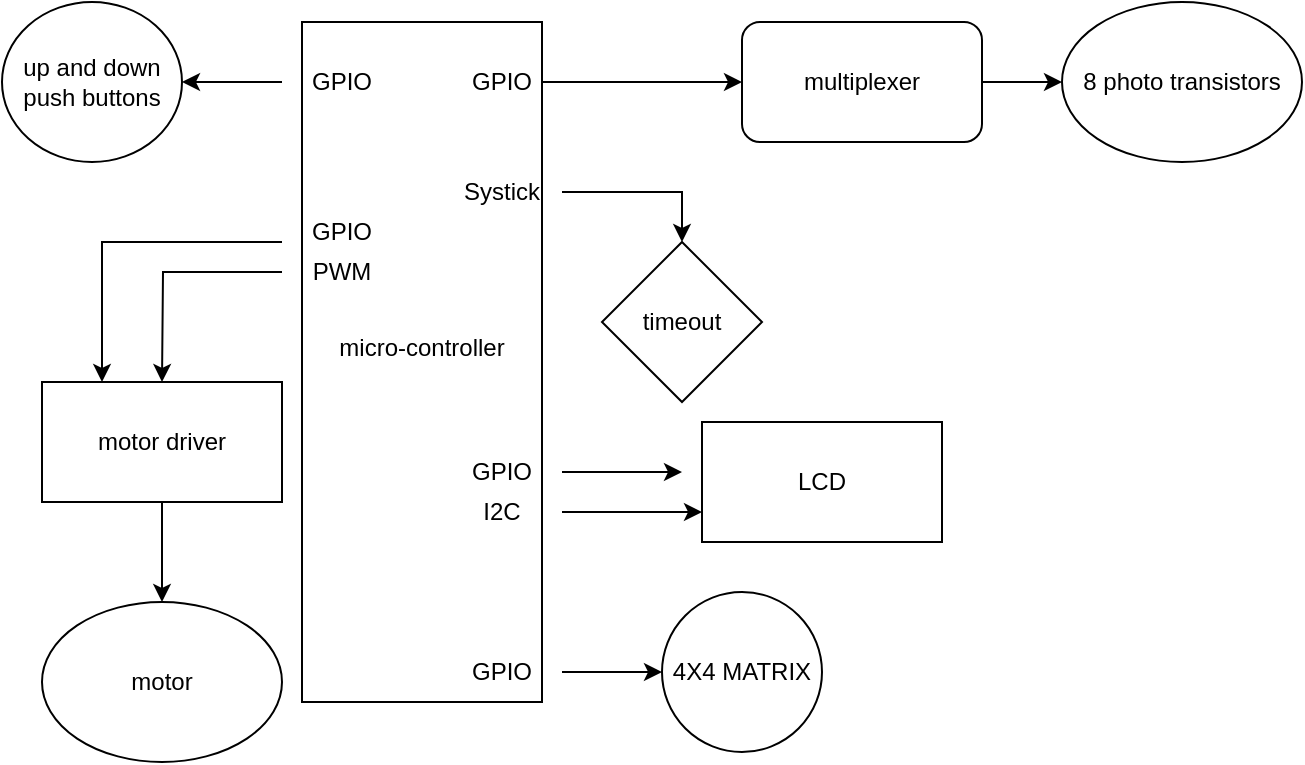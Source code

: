 <mxfile version="26.3.0">
  <diagram name="Page-1" id="o2oB8-Q5apjzaXe0tYmv">
    <mxGraphModel dx="1106" dy="555" grid="1" gridSize="10" guides="1" tooltips="1" connect="1" arrows="1" fold="1" page="1" pageScale="1" pageWidth="850" pageHeight="1100" math="0" shadow="0">
      <root>
        <mxCell id="0" />
        <mxCell id="1" parent="0" />
        <mxCell id="pHP85MaujFTr8OWrM71P-2" style="edgeStyle=orthogonalEdgeStyle;rounded=0;orthogonalLoop=1;jettySize=auto;html=1;entryX=0;entryY=0.5;entryDx=0;entryDy=0;" edge="1" parent="1" source="cKVmSCA1GTdUARFPXMOm-1" target="pHP85MaujFTr8OWrM71P-1">
          <mxGeometry relative="1" as="geometry">
            <Array as="points">
              <mxPoint x="470" y="80" />
              <mxPoint x="470" y="80" />
            </Array>
          </mxGeometry>
        </mxCell>
        <mxCell id="cKVmSCA1GTdUARFPXMOm-1" value="&lt;div&gt;micro-controller&lt;/div&gt;&lt;div&gt;&lt;br&gt;&lt;/div&gt;" style="rounded=0;whiteSpace=wrap;html=1;" parent="1" vertex="1">
          <mxGeometry x="320" y="50" width="120" height="340" as="geometry" />
        </mxCell>
        <mxCell id="pHP85MaujFTr8OWrM71P-24" style="edgeStyle=orthogonalEdgeStyle;rounded=0;orthogonalLoop=1;jettySize=auto;html=1;entryX=0;entryY=0.5;entryDx=0;entryDy=0;" edge="1" parent="1" source="pHP85MaujFTr8OWrM71P-1" target="pHP85MaujFTr8OWrM71P-23">
          <mxGeometry relative="1" as="geometry" />
        </mxCell>
        <mxCell id="pHP85MaujFTr8OWrM71P-1" value="multiplexer" style="rounded=1;whiteSpace=wrap;html=1;" vertex="1" parent="1">
          <mxGeometry x="540" y="50" width="120" height="60" as="geometry" />
        </mxCell>
        <mxCell id="pHP85MaujFTr8OWrM71P-3" value="GPIO" style="text;html=1;align=center;verticalAlign=middle;whiteSpace=wrap;rounded=0;" vertex="1" parent="1">
          <mxGeometry x="390" y="65" width="60" height="30" as="geometry" />
        </mxCell>
        <mxCell id="pHP85MaujFTr8OWrM71P-7" style="edgeStyle=orthogonalEdgeStyle;rounded=0;orthogonalLoop=1;jettySize=auto;html=1;" edge="1" parent="1" source="pHP85MaujFTr8OWrM71P-4">
          <mxGeometry relative="1" as="geometry">
            <mxPoint x="250" y="230" as="targetPoint" />
          </mxGeometry>
        </mxCell>
        <mxCell id="pHP85MaujFTr8OWrM71P-4" value="PWM" style="text;html=1;align=center;verticalAlign=middle;whiteSpace=wrap;rounded=0;" vertex="1" parent="1">
          <mxGeometry x="310" y="160" width="60" height="30" as="geometry" />
        </mxCell>
        <mxCell id="pHP85MaujFTr8OWrM71P-13" style="edgeStyle=orthogonalEdgeStyle;rounded=0;orthogonalLoop=1;jettySize=auto;html=1;entryX=0.5;entryY=0;entryDx=0;entryDy=0;" edge="1" parent="1" source="pHP85MaujFTr8OWrM71P-9" target="pHP85MaujFTr8OWrM71P-12">
          <mxGeometry relative="1" as="geometry" />
        </mxCell>
        <mxCell id="pHP85MaujFTr8OWrM71P-9" value="motor driver" style="rounded=0;whiteSpace=wrap;html=1;" vertex="1" parent="1">
          <mxGeometry x="190" y="230" width="120" height="60" as="geometry" />
        </mxCell>
        <mxCell id="pHP85MaujFTr8OWrM71P-11" style="edgeStyle=orthogonalEdgeStyle;rounded=0;orthogonalLoop=1;jettySize=auto;html=1;entryX=0.25;entryY=0;entryDx=0;entryDy=0;" edge="1" parent="1" source="pHP85MaujFTr8OWrM71P-10" target="pHP85MaujFTr8OWrM71P-9">
          <mxGeometry relative="1" as="geometry">
            <Array as="points">
              <mxPoint x="220" y="160" />
            </Array>
          </mxGeometry>
        </mxCell>
        <mxCell id="pHP85MaujFTr8OWrM71P-10" value="GPIO" style="text;html=1;align=center;verticalAlign=middle;whiteSpace=wrap;rounded=0;" vertex="1" parent="1">
          <mxGeometry x="310" y="140" width="60" height="30" as="geometry" />
        </mxCell>
        <mxCell id="pHP85MaujFTr8OWrM71P-12" value="motor" style="ellipse;whiteSpace=wrap;html=1;" vertex="1" parent="1">
          <mxGeometry x="190" y="340" width="120" height="80" as="geometry" />
        </mxCell>
        <mxCell id="pHP85MaujFTr8OWrM71P-15" value="up and down push buttons" style="ellipse;whiteSpace=wrap;html=1;" vertex="1" parent="1">
          <mxGeometry x="170" y="40" width="90" height="80" as="geometry" />
        </mxCell>
        <mxCell id="pHP85MaujFTr8OWrM71P-34" style="edgeStyle=orthogonalEdgeStyle;rounded=0;orthogonalLoop=1;jettySize=auto;html=1;entryX=1;entryY=0.5;entryDx=0;entryDy=0;" edge="1" parent="1" source="pHP85MaujFTr8OWrM71P-17" target="pHP85MaujFTr8OWrM71P-15">
          <mxGeometry relative="1" as="geometry" />
        </mxCell>
        <mxCell id="pHP85MaujFTr8OWrM71P-17" value="GPIO" style="text;html=1;align=center;verticalAlign=middle;whiteSpace=wrap;rounded=0;" vertex="1" parent="1">
          <mxGeometry x="310" y="65" width="60" height="30" as="geometry" />
        </mxCell>
        <mxCell id="pHP85MaujFTr8OWrM71P-19" value="4X4 MATRIX" style="ellipse;whiteSpace=wrap;html=1;" vertex="1" parent="1">
          <mxGeometry x="500" y="335" width="80" height="80" as="geometry" />
        </mxCell>
        <mxCell id="pHP85MaujFTr8OWrM71P-25" style="edgeStyle=orthogonalEdgeStyle;rounded=0;orthogonalLoop=1;jettySize=auto;html=1;" edge="1" parent="1" source="pHP85MaujFTr8OWrM71P-22" target="pHP85MaujFTr8OWrM71P-19">
          <mxGeometry relative="1" as="geometry" />
        </mxCell>
        <mxCell id="pHP85MaujFTr8OWrM71P-22" value="GPIO" style="text;html=1;align=center;verticalAlign=middle;whiteSpace=wrap;rounded=0;" vertex="1" parent="1">
          <mxGeometry x="390" y="360" width="60" height="30" as="geometry" />
        </mxCell>
        <mxCell id="pHP85MaujFTr8OWrM71P-23" value="8 photo transistors" style="ellipse;whiteSpace=wrap;html=1;" vertex="1" parent="1">
          <mxGeometry x="700" y="40" width="120" height="80" as="geometry" />
        </mxCell>
        <mxCell id="pHP85MaujFTr8OWrM71P-26" value="LCD" style="rounded=0;whiteSpace=wrap;html=1;" vertex="1" parent="1">
          <mxGeometry x="520" y="250" width="120" height="60" as="geometry" />
        </mxCell>
        <mxCell id="pHP85MaujFTr8OWrM71P-30" style="edgeStyle=orthogonalEdgeStyle;rounded=0;orthogonalLoop=1;jettySize=auto;html=1;" edge="1" parent="1" source="pHP85MaujFTr8OWrM71P-27">
          <mxGeometry relative="1" as="geometry">
            <mxPoint x="510" y="275" as="targetPoint" />
          </mxGeometry>
        </mxCell>
        <mxCell id="pHP85MaujFTr8OWrM71P-27" value="GPIO" style="text;html=1;align=center;verticalAlign=middle;whiteSpace=wrap;rounded=0;" vertex="1" parent="1">
          <mxGeometry x="390" y="260" width="60" height="30" as="geometry" />
        </mxCell>
        <mxCell id="pHP85MaujFTr8OWrM71P-29" style="edgeStyle=orthogonalEdgeStyle;rounded=0;orthogonalLoop=1;jettySize=auto;html=1;entryX=0;entryY=0.75;entryDx=0;entryDy=0;" edge="1" parent="1" source="pHP85MaujFTr8OWrM71P-28" target="pHP85MaujFTr8OWrM71P-26">
          <mxGeometry relative="1" as="geometry" />
        </mxCell>
        <mxCell id="pHP85MaujFTr8OWrM71P-28" value="I2C" style="text;html=1;align=center;verticalAlign=middle;whiteSpace=wrap;rounded=0;" vertex="1" parent="1">
          <mxGeometry x="390" y="280" width="60" height="30" as="geometry" />
        </mxCell>
        <mxCell id="pHP85MaujFTr8OWrM71P-32" style="edgeStyle=orthogonalEdgeStyle;rounded=0;orthogonalLoop=1;jettySize=auto;html=1;" edge="1" parent="1" source="pHP85MaujFTr8OWrM71P-31" target="pHP85MaujFTr8OWrM71P-33">
          <mxGeometry relative="1" as="geometry">
            <mxPoint x="510" y="200" as="targetPoint" />
          </mxGeometry>
        </mxCell>
        <mxCell id="pHP85MaujFTr8OWrM71P-31" value="Systick" style="text;html=1;align=center;verticalAlign=middle;whiteSpace=wrap;rounded=0;" vertex="1" parent="1">
          <mxGeometry x="390" y="120" width="60" height="30" as="geometry" />
        </mxCell>
        <mxCell id="pHP85MaujFTr8OWrM71P-33" value="timeout" style="rhombus;whiteSpace=wrap;html=1;" vertex="1" parent="1">
          <mxGeometry x="470" y="160" width="80" height="80" as="geometry" />
        </mxCell>
      </root>
    </mxGraphModel>
  </diagram>
</mxfile>
